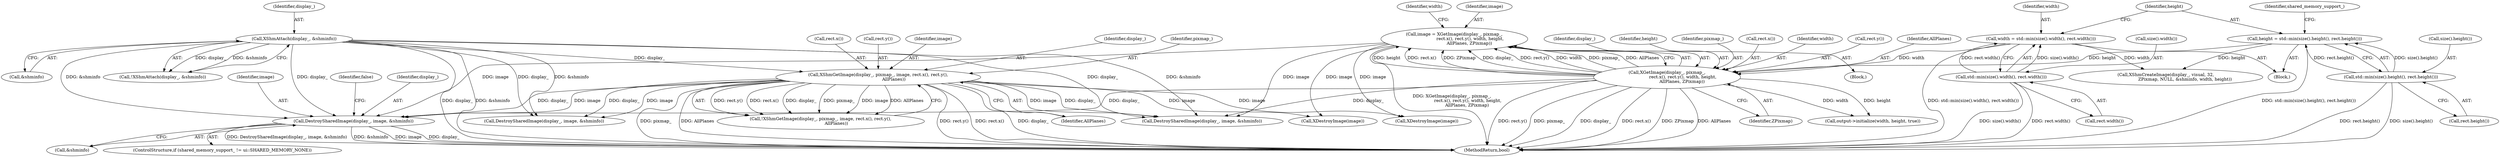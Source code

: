 digraph "0_Chrome_0bd1a6ddb5fb23dfea3e72d60e5e8df4cf5826bc@pointer" {
"1000319" [label="(Call,DestroySharedImage(display_, image, &shminfo))"];
"1000258" [label="(Call,XShmGetImage(display_, pixmap_, image, rect.x(), rect.y(),\n                       AllPlanes))"];
"1000253" [label="(Call,XShmAttach(display_, &shminfo))"];
"1000293" [label="(Call,XGetImage(display_, pixmap_,\n                       rect.x(), rect.y(), width, height,\n                      AllPlanes, ZPixmap))"];
"1000117" [label="(Call,width = std::min(size().width(), rect.width()))"];
"1000119" [label="(Call,std::min(size().width(), rect.width()))"];
"1000123" [label="(Call,height = std::min(size().height(), rect.height()))"];
"1000125" [label="(Call,std::min(size().height(), rect.height()))"];
"1000291" [label="(Call,image = XGetImage(display_, pixmap_,\n                       rect.x(), rect.y(), width, height,\n                      AllPlanes, ZPixmap))"];
"1000255" [label="(Call,&shminfo)"];
"1000258" [label="(Call,XShmGetImage(display_, pixmap_, image, rect.x(), rect.y(),\n                       AllPlanes))"];
"1000294" [label="(Identifier,display_)"];
"1000299" [label="(Identifier,height)"];
"1000124" [label="(Identifier,height)"];
"1000254" [label="(Identifier,display_)"];
"1000321" [label="(Identifier,image)"];
"1000291" [label="(Call,image = XGetImage(display_, pixmap_,\n                       rect.x(), rect.y(), width, height,\n                      AllPlanes, ZPixmap))"];
"1000252" [label="(Call,!XShmAttach(display_, &shminfo))"];
"1000123" [label="(Call,height = std::min(size().height(), rect.height()))"];
"1000118" [label="(Identifier,width)"];
"1000320" [label="(Identifier,display_)"];
"1000295" [label="(Identifier,pixmap_)"];
"1000264" [label="(Identifier,AllPlanes)"];
"1000296" [label="(Call,rect.x())"];
"1000125" [label="(Call,std::min(size().height(), rect.height()))"];
"1000253" [label="(Call,XShmAttach(display_, &shminfo))"];
"1000399" [label="(Call,XDestroyImage(image))"];
"1000286" [label="(Block,)"];
"1000119" [label="(Call,std::min(size().width(), rect.width()))"];
"1000257" [label="(Call,!XShmGetImage(display_, pixmap_, image, rect.x(), rect.y(),\n                       AllPlanes))"];
"1000261" [label="(Identifier,image)"];
"1000120" [label="(Call,size().width())"];
"1000292" [label="(Identifier,image)"];
"1000315" [label="(ControlStructure,if (shared_memory_support_ != ui::SHARED_MEMORY_NONE))"];
"1000266" [label="(Call,DestroySharedImage(display_, image, &shminfo))"];
"1000408" [label="(MethodReturn,bool)"];
"1000127" [label="(Call,rect.height())"];
"1000126" [label="(Call,size().height())"];
"1000259" [label="(Identifier,display_)"];
"1000328" [label="(Identifier,false)"];
"1000117" [label="(Call,width = std::min(size().width(), rect.width()))"];
"1000301" [label="(Identifier,ZPixmap)"];
"1000121" [label="(Call,rect.width())"];
"1000260" [label="(Identifier,pixmap_)"];
"1000306" [label="(Identifier,width)"];
"1000319" [label="(Call,DestroySharedImage(display_, image, &shminfo))"];
"1000298" [label="(Identifier,width)"];
"1000149" [label="(Call,XShmCreateImage(display_, visual, 32,\n                            ZPixmap, NULL, &shminfo, width, height))"];
"1000297" [label="(Call,rect.y())"];
"1000300" [label="(Identifier,AllPlanes)"];
"1000293" [label="(Call,XGetImage(display_, pixmap_,\n                       rect.x(), rect.y(), width, height,\n                      AllPlanes, ZPixmap))"];
"1000132" [label="(Identifier,shared_memory_support_)"];
"1000325" [label="(Call,XDestroyImage(image))"];
"1000305" [label="(Call,output->initialize(width, height, true))"];
"1000393" [label="(Call,DestroySharedImage(display_, image, &shminfo))"];
"1000262" [label="(Call,rect.x())"];
"1000322" [label="(Call,&shminfo)"];
"1000104" [label="(Block,)"];
"1000263" [label="(Call,rect.y())"];
"1000319" -> "1000315"  [label="AST: "];
"1000319" -> "1000322"  [label="CFG: "];
"1000320" -> "1000319"  [label="AST: "];
"1000321" -> "1000319"  [label="AST: "];
"1000322" -> "1000319"  [label="AST: "];
"1000328" -> "1000319"  [label="CFG: "];
"1000319" -> "1000408"  [label="DDG: DestroySharedImage(display_, image, &shminfo)"];
"1000319" -> "1000408"  [label="DDG: &shminfo"];
"1000319" -> "1000408"  [label="DDG: image"];
"1000319" -> "1000408"  [label="DDG: display_"];
"1000258" -> "1000319"  [label="DDG: display_"];
"1000258" -> "1000319"  [label="DDG: image"];
"1000293" -> "1000319"  [label="DDG: display_"];
"1000253" -> "1000319"  [label="DDG: display_"];
"1000253" -> "1000319"  [label="DDG: &shminfo"];
"1000291" -> "1000319"  [label="DDG: image"];
"1000258" -> "1000257"  [label="AST: "];
"1000258" -> "1000264"  [label="CFG: "];
"1000259" -> "1000258"  [label="AST: "];
"1000260" -> "1000258"  [label="AST: "];
"1000261" -> "1000258"  [label="AST: "];
"1000262" -> "1000258"  [label="AST: "];
"1000263" -> "1000258"  [label="AST: "];
"1000264" -> "1000258"  [label="AST: "];
"1000257" -> "1000258"  [label="CFG: "];
"1000258" -> "1000408"  [label="DDG: display_"];
"1000258" -> "1000408"  [label="DDG: pixmap_"];
"1000258" -> "1000408"  [label="DDG: AllPlanes"];
"1000258" -> "1000408"  [label="DDG: rect.y()"];
"1000258" -> "1000408"  [label="DDG: rect.x()"];
"1000258" -> "1000257"  [label="DDG: rect.y()"];
"1000258" -> "1000257"  [label="DDG: rect.x()"];
"1000258" -> "1000257"  [label="DDG: display_"];
"1000258" -> "1000257"  [label="DDG: pixmap_"];
"1000258" -> "1000257"  [label="DDG: image"];
"1000258" -> "1000257"  [label="DDG: AllPlanes"];
"1000253" -> "1000258"  [label="DDG: display_"];
"1000258" -> "1000266"  [label="DDG: display_"];
"1000258" -> "1000266"  [label="DDG: image"];
"1000258" -> "1000325"  [label="DDG: image"];
"1000258" -> "1000393"  [label="DDG: display_"];
"1000258" -> "1000393"  [label="DDG: image"];
"1000258" -> "1000399"  [label="DDG: image"];
"1000253" -> "1000252"  [label="AST: "];
"1000253" -> "1000255"  [label="CFG: "];
"1000254" -> "1000253"  [label="AST: "];
"1000255" -> "1000253"  [label="AST: "];
"1000252" -> "1000253"  [label="CFG: "];
"1000253" -> "1000408"  [label="DDG: &shminfo"];
"1000253" -> "1000408"  [label="DDG: display_"];
"1000253" -> "1000252"  [label="DDG: display_"];
"1000253" -> "1000252"  [label="DDG: &shminfo"];
"1000253" -> "1000266"  [label="DDG: display_"];
"1000253" -> "1000266"  [label="DDG: &shminfo"];
"1000253" -> "1000393"  [label="DDG: display_"];
"1000253" -> "1000393"  [label="DDG: &shminfo"];
"1000293" -> "1000291"  [label="AST: "];
"1000293" -> "1000301"  [label="CFG: "];
"1000294" -> "1000293"  [label="AST: "];
"1000295" -> "1000293"  [label="AST: "];
"1000296" -> "1000293"  [label="AST: "];
"1000297" -> "1000293"  [label="AST: "];
"1000298" -> "1000293"  [label="AST: "];
"1000299" -> "1000293"  [label="AST: "];
"1000300" -> "1000293"  [label="AST: "];
"1000301" -> "1000293"  [label="AST: "];
"1000291" -> "1000293"  [label="CFG: "];
"1000293" -> "1000408"  [label="DDG: display_"];
"1000293" -> "1000408"  [label="DDG: rect.x()"];
"1000293" -> "1000408"  [label="DDG: ZPixmap"];
"1000293" -> "1000408"  [label="DDG: AllPlanes"];
"1000293" -> "1000408"  [label="DDG: rect.y()"];
"1000293" -> "1000408"  [label="DDG: pixmap_"];
"1000293" -> "1000291"  [label="DDG: height"];
"1000293" -> "1000291"  [label="DDG: rect.x()"];
"1000293" -> "1000291"  [label="DDG: ZPixmap"];
"1000293" -> "1000291"  [label="DDG: display_"];
"1000293" -> "1000291"  [label="DDG: rect.y()"];
"1000293" -> "1000291"  [label="DDG: width"];
"1000293" -> "1000291"  [label="DDG: pixmap_"];
"1000293" -> "1000291"  [label="DDG: AllPlanes"];
"1000117" -> "1000293"  [label="DDG: width"];
"1000123" -> "1000293"  [label="DDG: height"];
"1000293" -> "1000305"  [label="DDG: width"];
"1000293" -> "1000305"  [label="DDG: height"];
"1000293" -> "1000393"  [label="DDG: display_"];
"1000117" -> "1000104"  [label="AST: "];
"1000117" -> "1000119"  [label="CFG: "];
"1000118" -> "1000117"  [label="AST: "];
"1000119" -> "1000117"  [label="AST: "];
"1000124" -> "1000117"  [label="CFG: "];
"1000117" -> "1000408"  [label="DDG: std::min(size().width(), rect.width())"];
"1000119" -> "1000117"  [label="DDG: size().width()"];
"1000119" -> "1000117"  [label="DDG: rect.width()"];
"1000117" -> "1000149"  [label="DDG: width"];
"1000119" -> "1000121"  [label="CFG: "];
"1000120" -> "1000119"  [label="AST: "];
"1000121" -> "1000119"  [label="AST: "];
"1000119" -> "1000408"  [label="DDG: rect.width()"];
"1000119" -> "1000408"  [label="DDG: size().width()"];
"1000123" -> "1000104"  [label="AST: "];
"1000123" -> "1000125"  [label="CFG: "];
"1000124" -> "1000123"  [label="AST: "];
"1000125" -> "1000123"  [label="AST: "];
"1000132" -> "1000123"  [label="CFG: "];
"1000123" -> "1000408"  [label="DDG: std::min(size().height(), rect.height())"];
"1000125" -> "1000123"  [label="DDG: size().height()"];
"1000125" -> "1000123"  [label="DDG: rect.height()"];
"1000123" -> "1000149"  [label="DDG: height"];
"1000125" -> "1000127"  [label="CFG: "];
"1000126" -> "1000125"  [label="AST: "];
"1000127" -> "1000125"  [label="AST: "];
"1000125" -> "1000408"  [label="DDG: size().height()"];
"1000125" -> "1000408"  [label="DDG: rect.height()"];
"1000291" -> "1000286"  [label="AST: "];
"1000292" -> "1000291"  [label="AST: "];
"1000306" -> "1000291"  [label="CFG: "];
"1000291" -> "1000408"  [label="DDG: XGetImage(display_, pixmap_,\n                       rect.x(), rect.y(), width, height,\n                      AllPlanes, ZPixmap)"];
"1000291" -> "1000325"  [label="DDG: image"];
"1000291" -> "1000393"  [label="DDG: image"];
"1000291" -> "1000399"  [label="DDG: image"];
}
